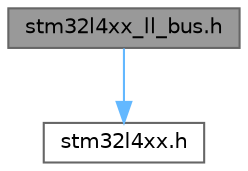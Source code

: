 digraph "stm32l4xx_ll_bus.h"
{
 // LATEX_PDF_SIZE
  bgcolor="transparent";
  edge [fontname=Helvetica,fontsize=10,labelfontname=Helvetica,labelfontsize=10];
  node [fontname=Helvetica,fontsize=10,shape=box,height=0.2,width=0.4];
  Node1 [id="Node000001",label="stm32l4xx_ll_bus.h",height=0.2,width=0.4,color="gray40", fillcolor="grey60", style="filled", fontcolor="black",tooltip="Header file of BUS LL module."];
  Node1 -> Node2 [id="edge1_Node000001_Node000002",color="steelblue1",style="solid",tooltip=" "];
  Node2 [id="Node000002",label="stm32l4xx.h",height=0.2,width=0.4,color="grey40", fillcolor="white", style="filled",URL="$stm32l4xx_8h.html",tooltip="CMSIS STM32L4xx Device Peripheral Access Layer Header File."];
}
